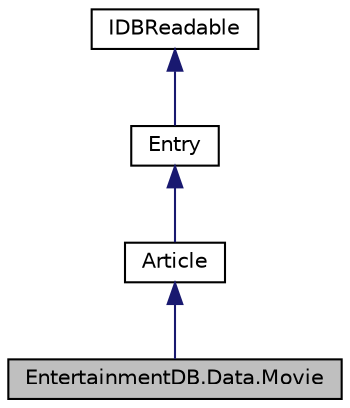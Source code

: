 digraph "EntertainmentDB.Data.Movie"
{
 // LATEX_PDF_SIZE
  edge [fontname="Helvetica",fontsize="10",labelfontname="Helvetica",labelfontsize="10"];
  node [fontname="Helvetica",fontsize="10",shape=record];
  Node1 [label="EntertainmentDB.Data.Movie",height=0.2,width=0.4,color="black", fillcolor="grey75", style="filled", fontcolor="black",tooltip="Provides a movie."];
  Node2 -> Node1 [dir="back",color="midnightblue",fontsize="10",style="solid",fontname="Helvetica"];
  Node2 [label="Article",height=0.2,width=0.4,color="black", fillcolor="white", style="filled",URL="$d0/d65/class_entertainment_d_b_1_1_data_1_1_article.html",tooltip="Provides an article."];
  Node3 -> Node2 [dir="back",color="midnightblue",fontsize="10",style="solid",fontname="Helvetica"];
  Node3 [label="Entry",height=0.2,width=0.4,color="black", fillcolor="white", style="filled",URL="$dd/d79/class_entertainment_d_b_1_1_data_1_1_entry.html",tooltip="Provides an entry."];
  Node4 -> Node3 [dir="back",color="midnightblue",fontsize="10",style="solid",fontname="Helvetica"];
  Node4 [label="IDBReadable",height=0.2,width=0.4,color="black", fillcolor="white", style="filled",URL="$df/d6b/interface_entertainment_d_b_1_1_d_b_access_1_1_read_1_1_i_d_b_readable.html",tooltip="Provides an interface for a database reader."];
}
